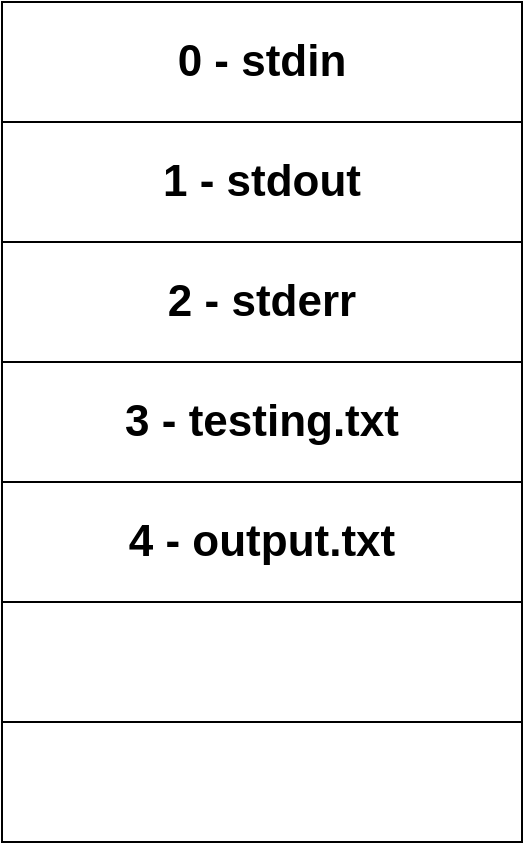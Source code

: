 <mxfile>
    <diagram id="QIklp8zOGH-bhesyUvls" name="Page-1">
        <mxGraphModel dx="749" dy="980" grid="1" gridSize="10" guides="1" tooltips="1" connect="1" arrows="1" fold="1" page="1" pageScale="1" pageWidth="1169" pageHeight="827" math="0" shadow="0">
            <root>
                <mxCell id="0"/>
                <mxCell id="1" parent="0"/>
                <mxCell id="2" value="0 - stdin" style="whiteSpace=wrap;html=1;fontSize=22;fontStyle=1" vertex="1" parent="1">
                    <mxGeometry x="250" y="220" width="260" height="60" as="geometry"/>
                </mxCell>
                <mxCell id="3" value="1 - stdout" style="whiteSpace=wrap;html=1;fontSize=22;fontStyle=1" vertex="1" parent="1">
                    <mxGeometry x="250" y="280" width="260" height="60" as="geometry"/>
                </mxCell>
                <mxCell id="4" value="2 - stderr" style="whiteSpace=wrap;html=1;fontSize=22;fontStyle=1" vertex="1" parent="1">
                    <mxGeometry x="250" y="340" width="260" height="60" as="geometry"/>
                </mxCell>
                <mxCell id="5" value="3 - testing.txt" style="whiteSpace=wrap;html=1;fontSize=22;fontStyle=1" vertex="1" parent="1">
                    <mxGeometry x="250" y="400" width="260" height="60" as="geometry"/>
                </mxCell>
                <mxCell id="6" value="4 - output.txt" style="whiteSpace=wrap;html=1;fontSize=22;fontStyle=1" vertex="1" parent="1">
                    <mxGeometry x="250" y="460" width="260" height="60" as="geometry"/>
                </mxCell>
                <mxCell id="7" value="" style="whiteSpace=wrap;html=1;fontSize=22;fontStyle=1" vertex="1" parent="1">
                    <mxGeometry x="250" y="520" width="260" height="60" as="geometry"/>
                </mxCell>
                <mxCell id="8" value="" style="whiteSpace=wrap;html=1;fontSize=22;fontStyle=1" vertex="1" parent="1">
                    <mxGeometry x="250" y="580" width="260" height="60" as="geometry"/>
                </mxCell>
            </root>
        </mxGraphModel>
    </diagram>
    <diagram id="NTDnLI0bCuNCqQPprdjJ" name="Page-2">
        <mxGraphModel dx="1404" dy="1198" grid="1" gridSize="10" guides="1" tooltips="1" connect="1" arrows="1" fold="1" page="1" pageScale="1" pageWidth="1169" pageHeight="827" math="0" shadow="0">
            <root>
                <mxCell id="0"/>
                <mxCell id="1" parent="0"/>
                <mxCell id="_lbsI5VeGoA9WWPQn8_d-1" value="&lt;meta charset=&quot;utf-8&quot; style=&quot;font-size: 40px;&quot;&gt;&lt;div style=&quot;color: rgb(59, 59, 59); background-color: rgb(255, 255, 255); font-family: Menlo, Monaco, &amp;quot;Courier New&amp;quot;, monospace, Menlo, Monaco, &amp;quot;Courier New&amp;quot;, monospace; font-size: 40px; line-height: 21px;&quot;&gt;&lt;div style=&quot;font-size: 40px;&quot;&gt;&lt;span style=&quot;color: rgb(128, 0, 0); font-size: 40px;&quot;&gt;`sort number.txt | uniq`&lt;/span&gt;&lt;/div&gt;&lt;/div&gt;" style="text;whiteSpace=wrap;html=1;fontSize=40;fontStyle=1;align=center;" vertex="1" parent="1">
                    <mxGeometry x="219" y="70" width="730" height="40" as="geometry"/>
                </mxCell>
                <mxCell id="Gga_F78Sk6cvpD9I_jl_-1" value="0 - stdin" style="whiteSpace=wrap;html=1;fontSize=22;fontStyle=1" vertex="1" parent="1">
                    <mxGeometry x="150" y="230" width="260" height="60" as="geometry"/>
                </mxCell>
                <mxCell id="Gga_F78Sk6cvpD9I_jl_-2" value="1 - stdout" style="whiteSpace=wrap;html=1;fontSize=22;fontStyle=1" vertex="1" parent="1">
                    <mxGeometry x="150" y="290" width="260" height="60" as="geometry"/>
                </mxCell>
                <mxCell id="Gga_F78Sk6cvpD9I_jl_-3" value="2 - stderr" style="whiteSpace=wrap;html=1;fontSize=22;fontStyle=1" vertex="1" parent="1">
                    <mxGeometry x="150" y="350" width="260" height="60" as="geometry"/>
                </mxCell>
                <mxCell id="Gga_F78Sk6cvpD9I_jl_-4" value="3 - testing.txt" style="whiteSpace=wrap;html=1;fontSize=22;fontStyle=1" vertex="1" parent="1">
                    <mxGeometry x="150" y="410" width="260" height="60" as="geometry"/>
                </mxCell>
                <mxCell id="Gga_F78Sk6cvpD9I_jl_-5" value="4 - output.txt" style="whiteSpace=wrap;html=1;fontSize=22;fontStyle=1" vertex="1" parent="1">
                    <mxGeometry x="150" y="470" width="260" height="60" as="geometry"/>
                </mxCell>
                <mxCell id="Gga_F78Sk6cvpD9I_jl_-6" value="" style="whiteSpace=wrap;html=1;fontSize=22;fontStyle=1" vertex="1" parent="1">
                    <mxGeometry x="150" y="530" width="260" height="60" as="geometry"/>
                </mxCell>
                <mxCell id="Gga_F78Sk6cvpD9I_jl_-7" value="" style="whiteSpace=wrap;html=1;fontSize=22;fontStyle=1" vertex="1" parent="1">
                    <mxGeometry x="150" y="590" width="260" height="60" as="geometry"/>
                </mxCell>
                <mxCell id="Gga_F78Sk6cvpD9I_jl_-15" value="0 - stdin" style="whiteSpace=wrap;html=1;fontSize=22;fontStyle=1" vertex="1" parent="1">
                    <mxGeometry x="820" y="220" width="260" height="60" as="geometry"/>
                </mxCell>
                <mxCell id="Gga_F78Sk6cvpD9I_jl_-16" value="1 - stdout" style="whiteSpace=wrap;html=1;fontSize=22;fontStyle=1" vertex="1" parent="1">
                    <mxGeometry x="820" y="280" width="260" height="60" as="geometry"/>
                </mxCell>
                <mxCell id="Gga_F78Sk6cvpD9I_jl_-17" value="2 - stderr" style="whiteSpace=wrap;html=1;fontSize=22;fontStyle=1" vertex="1" parent="1">
                    <mxGeometry x="820" y="340" width="260" height="60" as="geometry"/>
                </mxCell>
                <mxCell id="Gga_F78Sk6cvpD9I_jl_-18" value="3 - testing.txt" style="whiteSpace=wrap;html=1;fontSize=22;fontStyle=1" vertex="1" parent="1">
                    <mxGeometry x="820" y="400" width="260" height="60" as="geometry"/>
                </mxCell>
                <mxCell id="Gga_F78Sk6cvpD9I_jl_-19" value="4 - output.txt" style="whiteSpace=wrap;html=1;fontSize=22;fontStyle=1" vertex="1" parent="1">
                    <mxGeometry x="820" y="460" width="260" height="60" as="geometry"/>
                </mxCell>
                <mxCell id="Gga_F78Sk6cvpD9I_jl_-20" value="" style="whiteSpace=wrap;html=1;fontSize=22;fontStyle=1" vertex="1" parent="1">
                    <mxGeometry x="820" y="520" width="260" height="60" as="geometry"/>
                </mxCell>
                <mxCell id="Gga_F78Sk6cvpD9I_jl_-21" value="" style="whiteSpace=wrap;html=1;fontSize=22;fontStyle=1" vertex="1" parent="1">
                    <mxGeometry x="820" y="580" width="260" height="60" as="geometry"/>
                </mxCell>
            </root>
        </mxGraphModel>
    </diagram>
</mxfile>